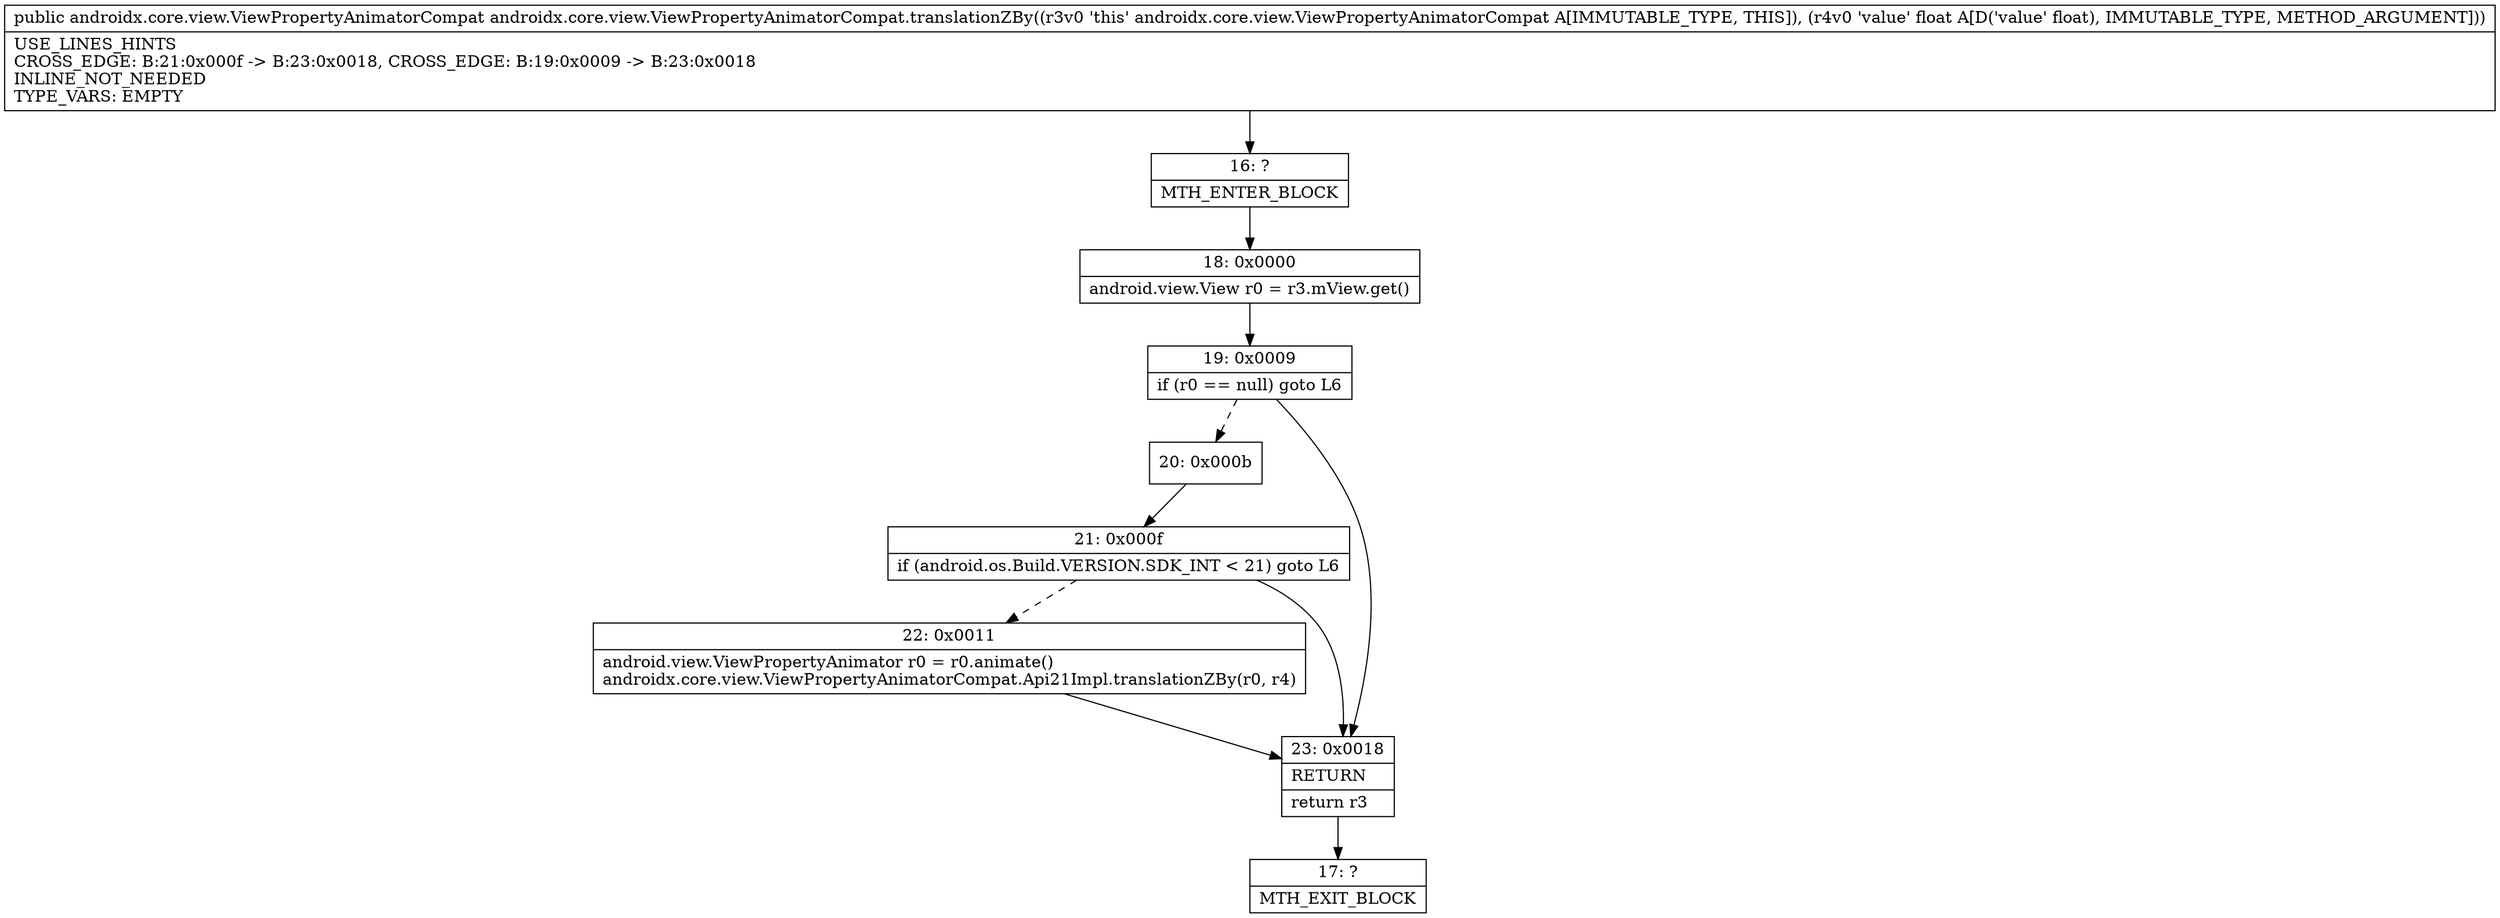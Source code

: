 digraph "CFG forandroidx.core.view.ViewPropertyAnimatorCompat.translationZBy(F)Landroidx\/core\/view\/ViewPropertyAnimatorCompat;" {
Node_16 [shape=record,label="{16\:\ ?|MTH_ENTER_BLOCK\l}"];
Node_18 [shape=record,label="{18\:\ 0x0000|android.view.View r0 = r3.mView.get()\l}"];
Node_19 [shape=record,label="{19\:\ 0x0009|if (r0 == null) goto L6\l}"];
Node_20 [shape=record,label="{20\:\ 0x000b}"];
Node_21 [shape=record,label="{21\:\ 0x000f|if (android.os.Build.VERSION.SDK_INT \< 21) goto L6\l}"];
Node_22 [shape=record,label="{22\:\ 0x0011|android.view.ViewPropertyAnimator r0 = r0.animate()\landroidx.core.view.ViewPropertyAnimatorCompat.Api21Impl.translationZBy(r0, r4)\l}"];
Node_23 [shape=record,label="{23\:\ 0x0018|RETURN\l|return r3\l}"];
Node_17 [shape=record,label="{17\:\ ?|MTH_EXIT_BLOCK\l}"];
MethodNode[shape=record,label="{public androidx.core.view.ViewPropertyAnimatorCompat androidx.core.view.ViewPropertyAnimatorCompat.translationZBy((r3v0 'this' androidx.core.view.ViewPropertyAnimatorCompat A[IMMUTABLE_TYPE, THIS]), (r4v0 'value' float A[D('value' float), IMMUTABLE_TYPE, METHOD_ARGUMENT]))  | USE_LINES_HINTS\lCROSS_EDGE: B:21:0x000f \-\> B:23:0x0018, CROSS_EDGE: B:19:0x0009 \-\> B:23:0x0018\lINLINE_NOT_NEEDED\lTYPE_VARS: EMPTY\l}"];
MethodNode -> Node_16;Node_16 -> Node_18;
Node_18 -> Node_19;
Node_19 -> Node_20[style=dashed];
Node_19 -> Node_23;
Node_20 -> Node_21;
Node_21 -> Node_22[style=dashed];
Node_21 -> Node_23;
Node_22 -> Node_23;
Node_23 -> Node_17;
}

